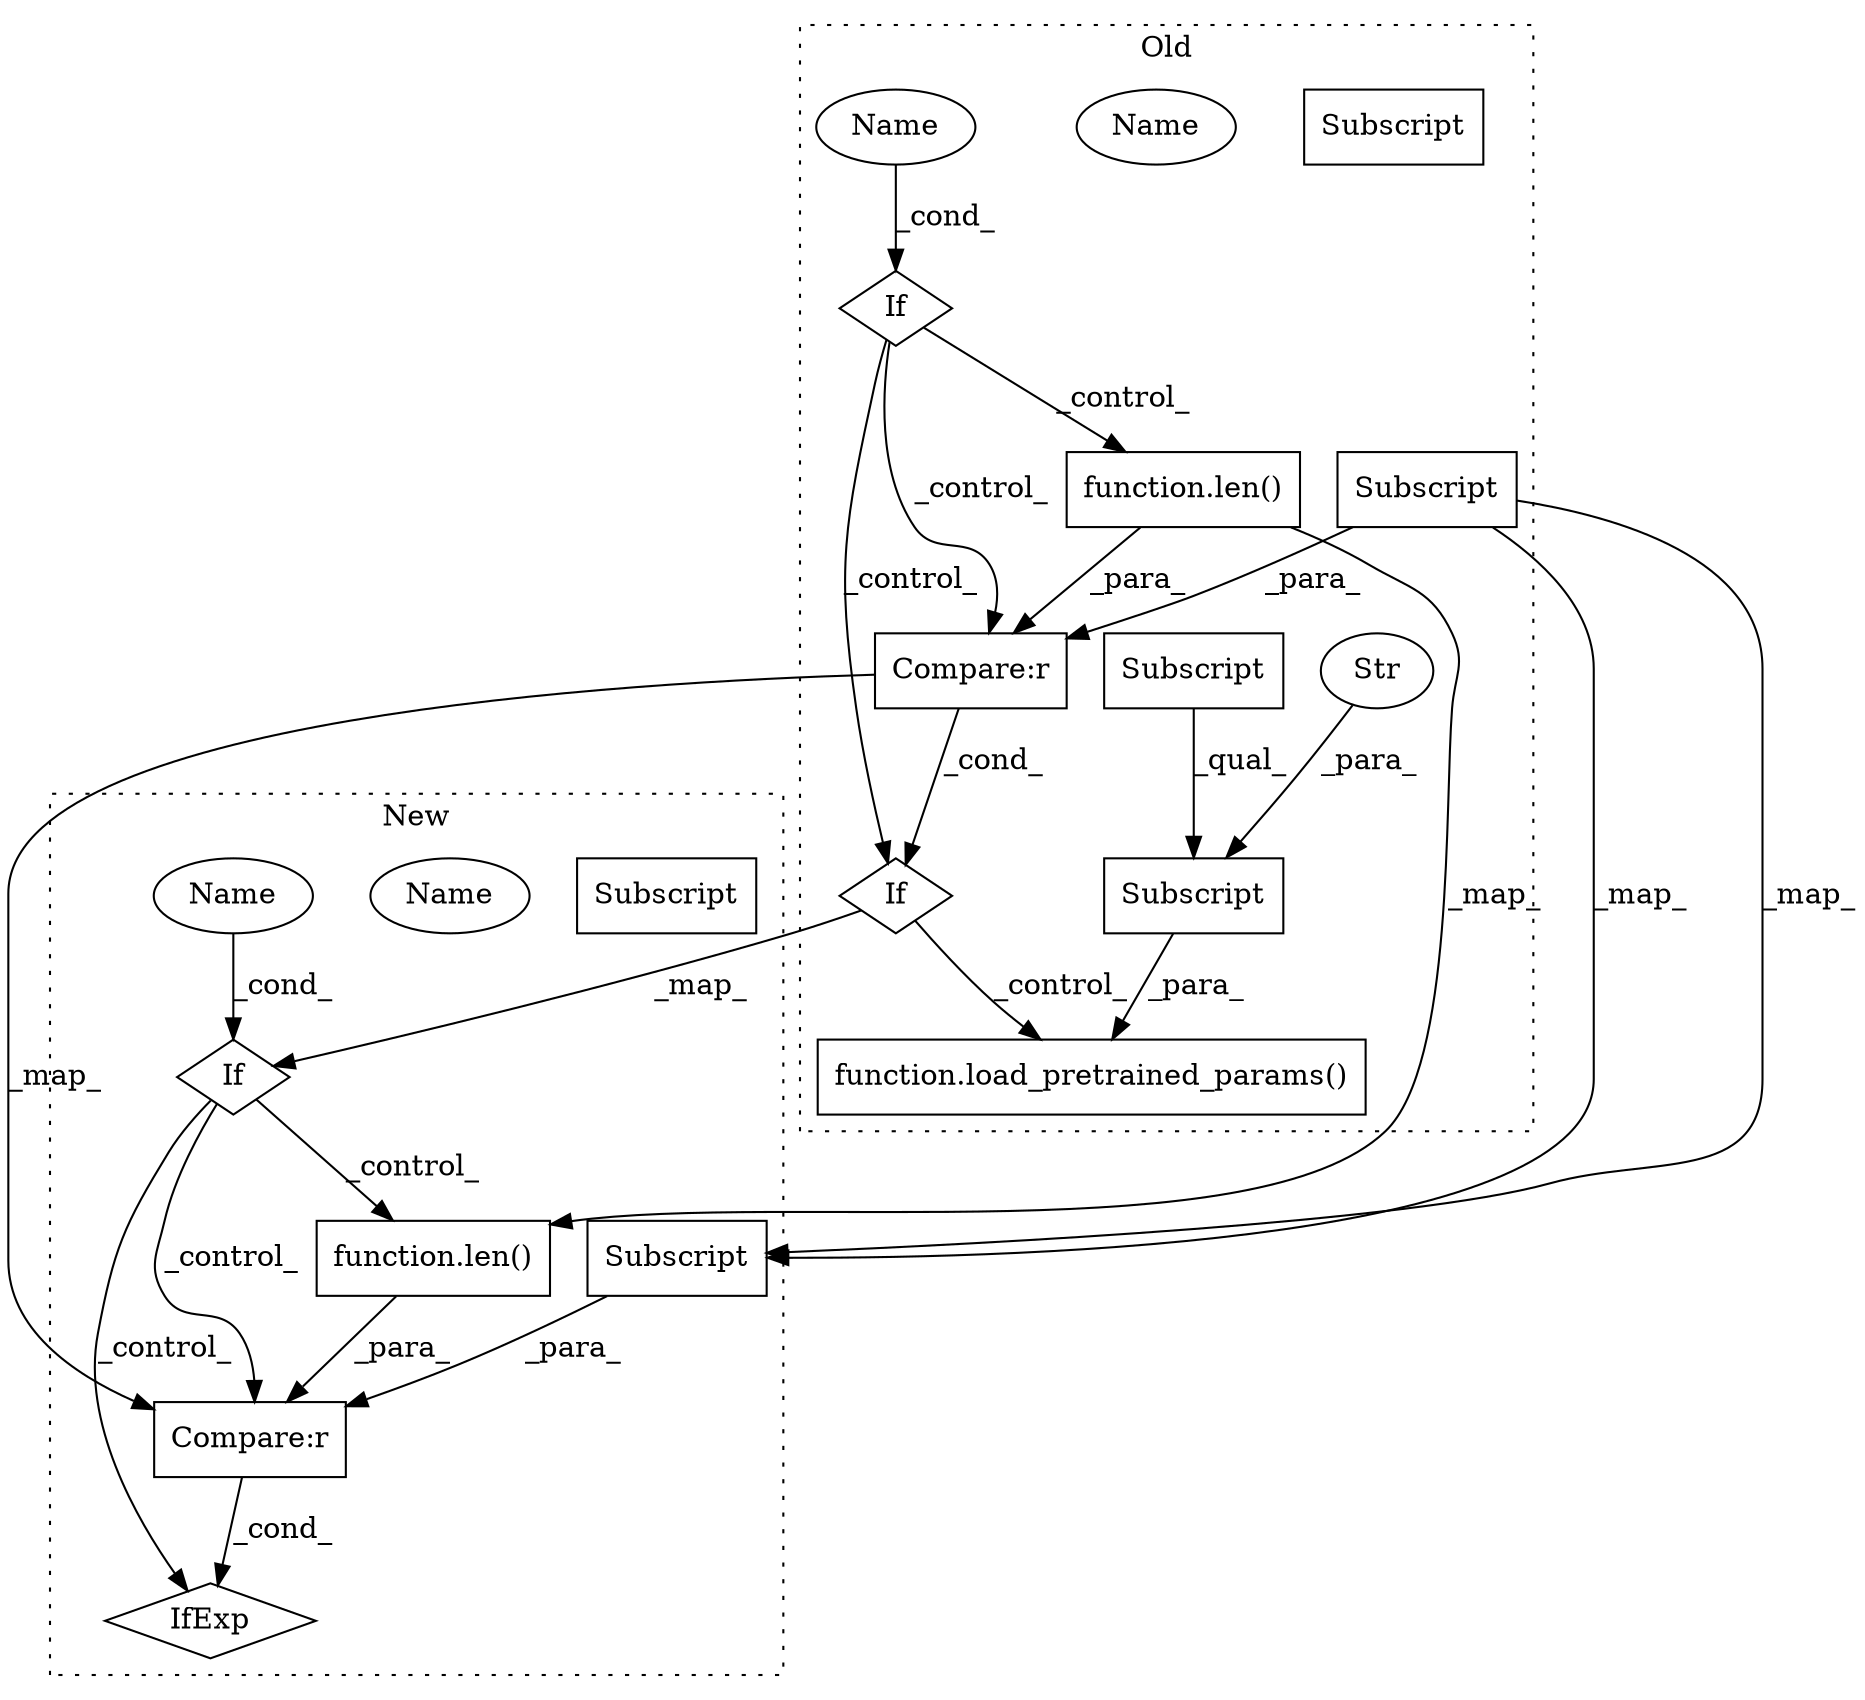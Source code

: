 digraph G {
subgraph cluster0 {
1 [label="function.load_pretrained_params()" a="75" s="1983,2038" l="23,89" shape="box"];
3 [label="If" a="96" s="1736" l="3" shape="diamond"];
5 [label="If" a="96" s="1759" l="3" shape="diamond"];
6 [label="Subscript" a="63" s="2013,0" l="25,0" shape="box"];
7 [label="Str" a="66" s="2032" l="5" shape="ellipse"];
8 [label="Compare:r" a="40" s="1762" l="59" shape="box"];
10 [label="Subscript" a="63" s="1762,0" l="21,0" shape="box"];
12 [label="Name" a="87" s="1739" l="10" shape="ellipse"];
15 [label="function.len()" a="75" s="1787,1820" l="4,1" shape="box"];
16 [label="Subscript" a="63" s="2013,0" l="18,0" shape="box"];
17 [label="Name" a="87" s="1739" l="10" shape="ellipse"];
18 [label="Subscript" a="63" s="1762,0" l="21,0" shape="box"];
label = "Old";
style="dotted";
}
subgraph cluster1 {
2 [label="IfExp" a="51" s="1986,2049" l="4,6" shape="diamond"];
4 [label="If" a="96" s="1797" l="3" shape="diamond"];
9 [label="Compare:r" a="40" s="1990" l="59" shape="box"];
11 [label="Subscript" a="63" s="1990,0" l="21,0" shape="box"];
13 [label="Name" a="87" s="1800" l="10" shape="ellipse"];
14 [label="function.len()" a="75" s="2015,2048" l="4,1" shape="box"];
19 [label="Name" a="87" s="1800" l="10" shape="ellipse"];
20 [label="Subscript" a="63" s="1990,0" l="21,0" shape="box"];
label = "New";
style="dotted";
}
3 -> 5 [label="_control_"];
3 -> 8 [label="_control_"];
3 -> 15 [label="_control_"];
4 -> 14 [label="_control_"];
4 -> 9 [label="_control_"];
4 -> 2 [label="_control_"];
5 -> 4 [label="_map_"];
5 -> 1 [label="_control_"];
6 -> 1 [label="_para_"];
7 -> 6 [label="_para_"];
8 -> 9 [label="_map_"];
8 -> 5 [label="_cond_"];
9 -> 2 [label="_cond_"];
14 -> 9 [label="_para_"];
15 -> 8 [label="_para_"];
15 -> 14 [label="_map_"];
16 -> 6 [label="_qual_"];
17 -> 3 [label="_cond_"];
18 -> 8 [label="_para_"];
18 -> 20 [label="_map_"];
18 -> 20 [label="_map_"];
19 -> 4 [label="_cond_"];
20 -> 9 [label="_para_"];
}